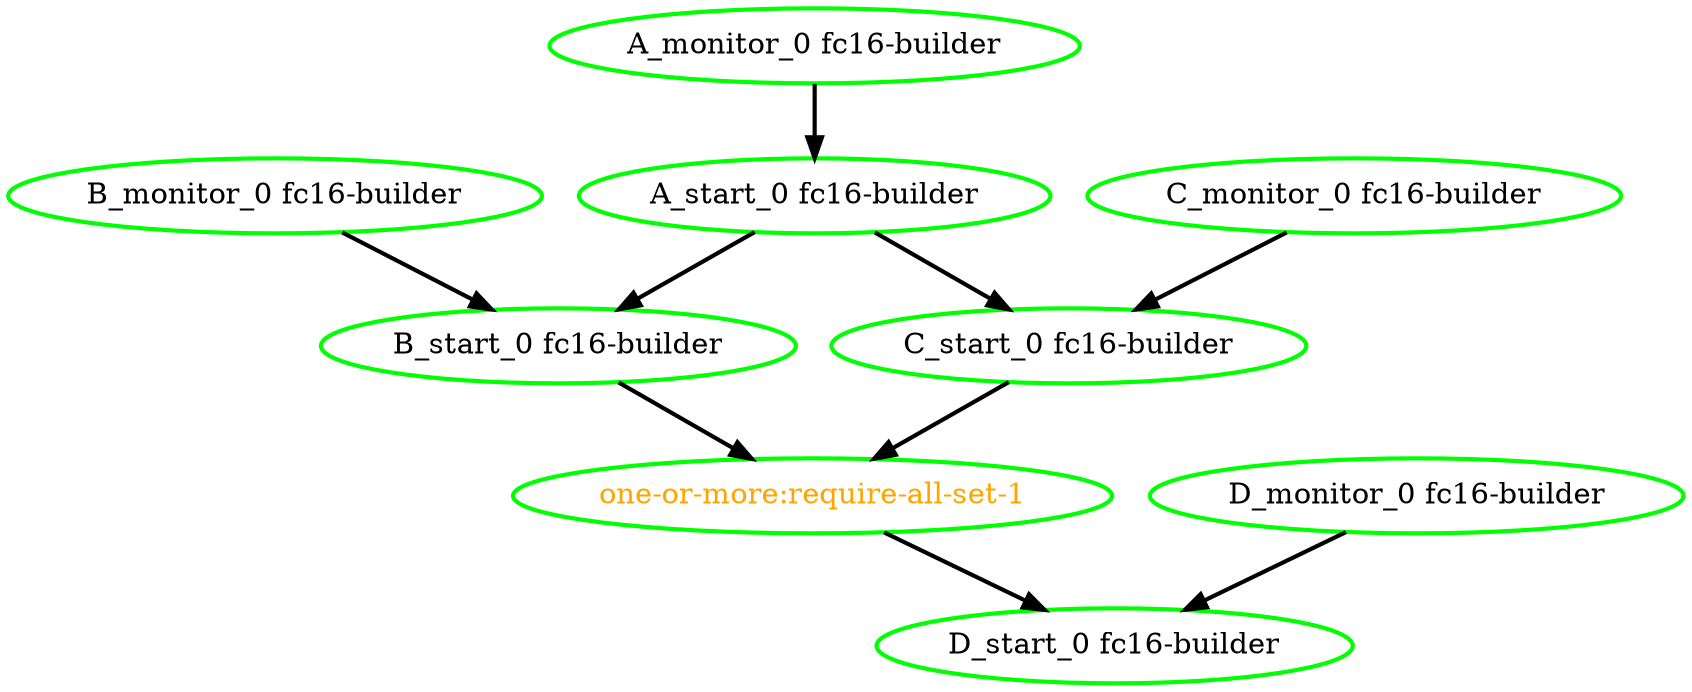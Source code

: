 digraph "g" {
"A_monitor_0 fc16-builder" -> "A_start_0 fc16-builder" [ style = bold]
"A_monitor_0 fc16-builder" [ style=bold color="green" fontcolor="black"]
"A_start_0 fc16-builder" -> "B_start_0 fc16-builder" [ style = bold]
"A_start_0 fc16-builder" -> "C_start_0 fc16-builder" [ style = bold]
"A_start_0 fc16-builder" [ style=bold color="green" fontcolor="black"]
"B_monitor_0 fc16-builder" -> "B_start_0 fc16-builder" [ style = bold]
"B_monitor_0 fc16-builder" [ style=bold color="green" fontcolor="black"]
"B_start_0 fc16-builder" -> "one-or-more:require-all-set-1" [ style = bold]
"B_start_0 fc16-builder" [ style=bold color="green" fontcolor="black"]
"C_monitor_0 fc16-builder" -> "C_start_0 fc16-builder" [ style = bold]
"C_monitor_0 fc16-builder" [ style=bold color="green" fontcolor="black"]
"C_start_0 fc16-builder" -> "one-or-more:require-all-set-1" [ style = bold]
"C_start_0 fc16-builder" [ style=bold color="green" fontcolor="black"]
"D_monitor_0 fc16-builder" -> "D_start_0 fc16-builder" [ style = bold]
"D_monitor_0 fc16-builder" [ style=bold color="green" fontcolor="black"]
"D_start_0 fc16-builder" [ style=bold color="green" fontcolor="black"]
"one-or-more:require-all-set-1" -> "D_start_0 fc16-builder" [ style = bold]
"one-or-more:require-all-set-1" [ style=bold color="green" fontcolor="orange"]
}
